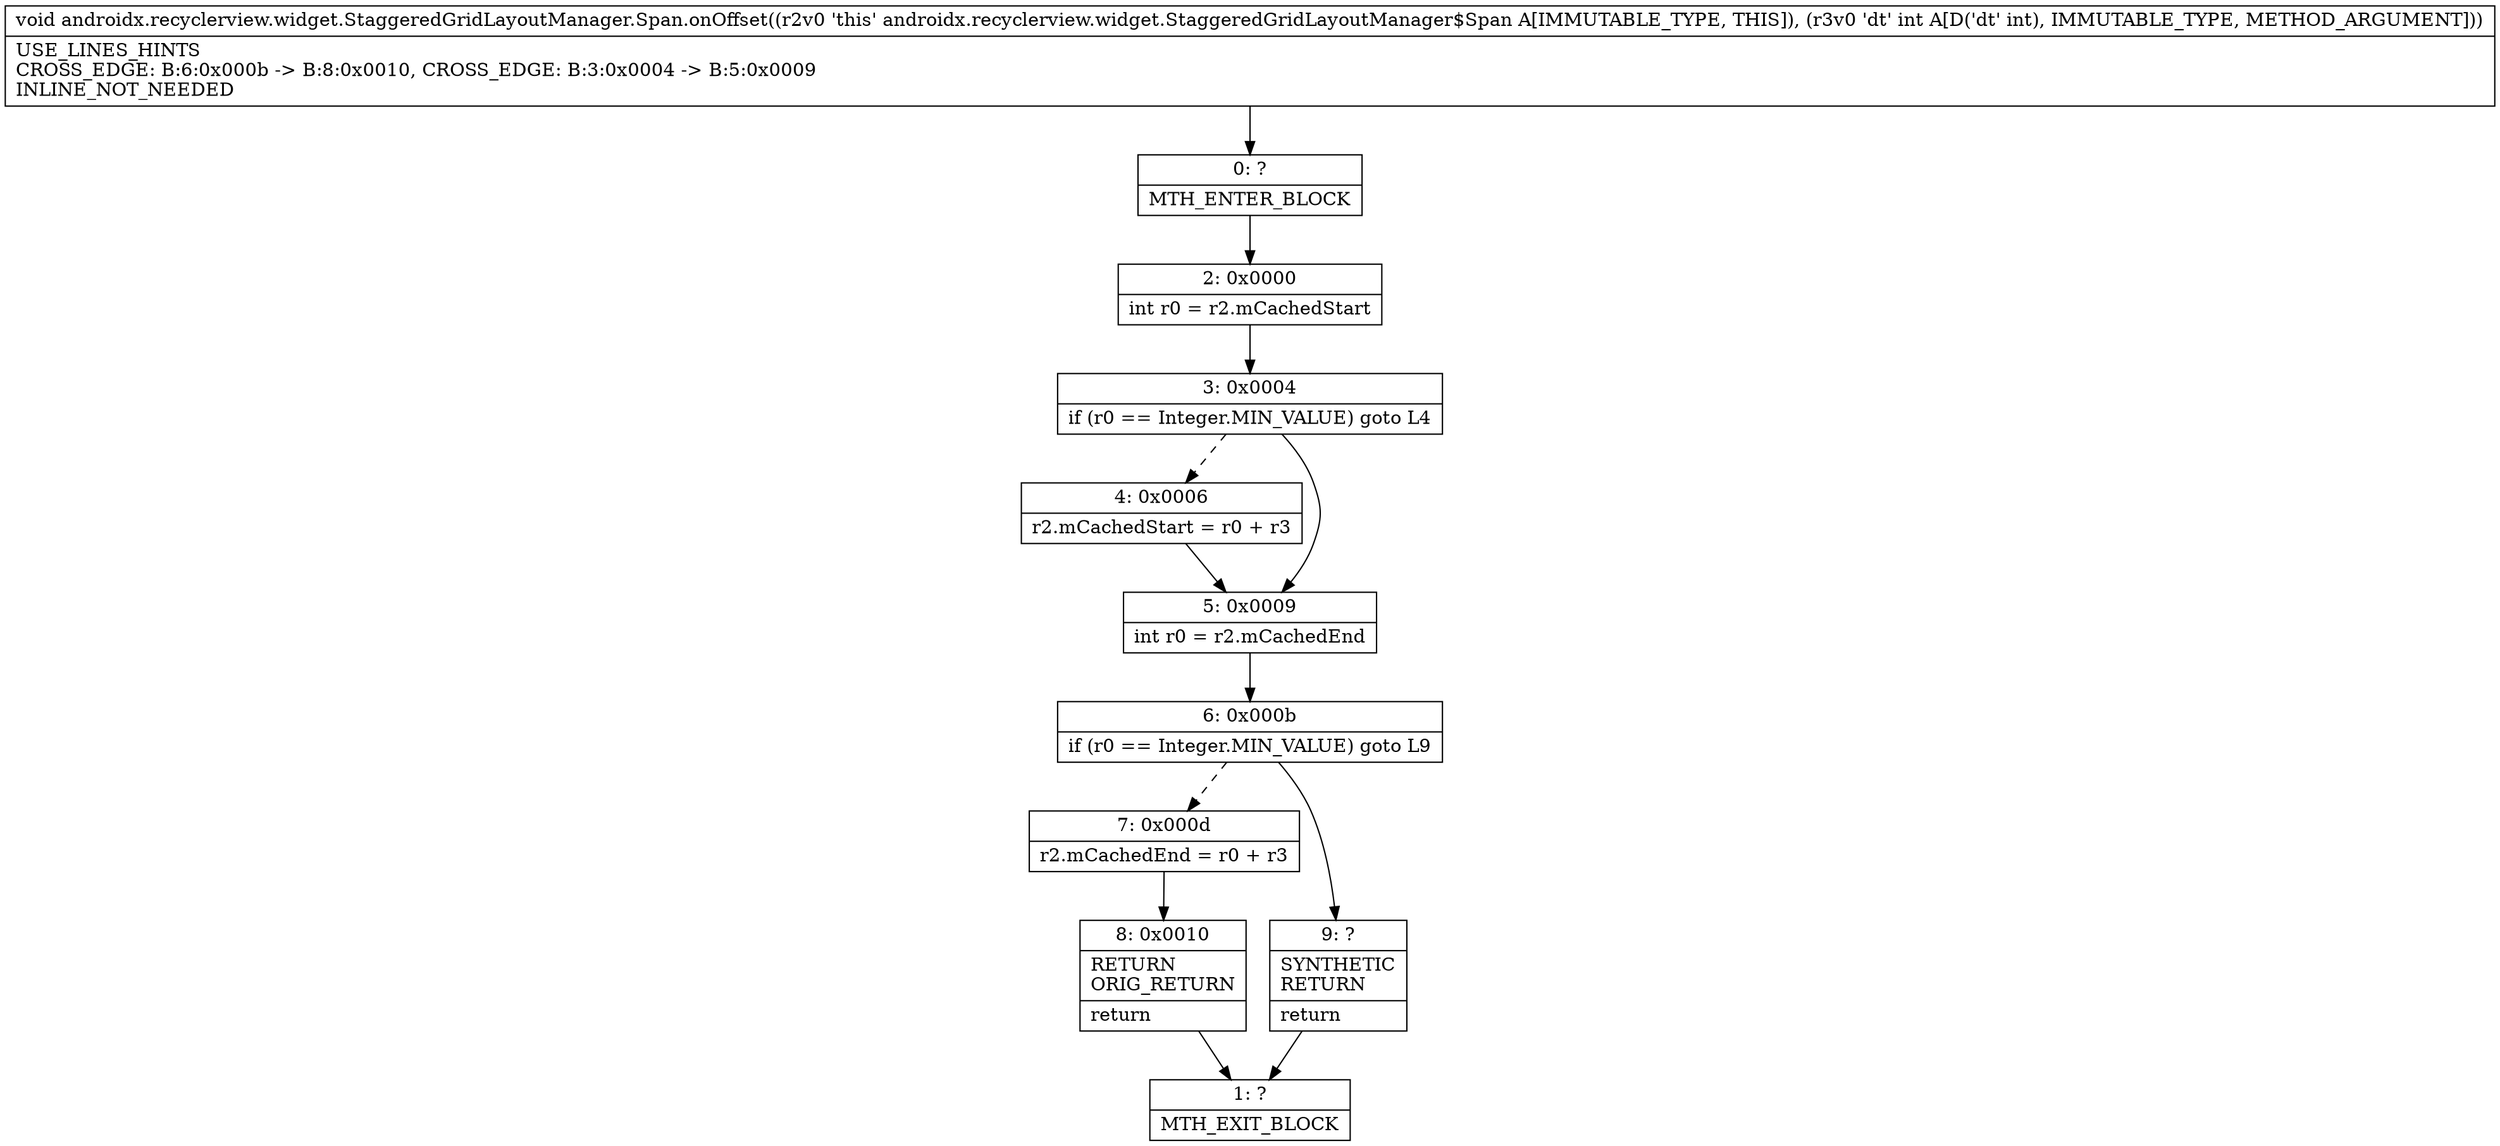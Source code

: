 digraph "CFG forandroidx.recyclerview.widget.StaggeredGridLayoutManager.Span.onOffset(I)V" {
Node_0 [shape=record,label="{0\:\ ?|MTH_ENTER_BLOCK\l}"];
Node_2 [shape=record,label="{2\:\ 0x0000|int r0 = r2.mCachedStart\l}"];
Node_3 [shape=record,label="{3\:\ 0x0004|if (r0 == Integer.MIN_VALUE) goto L4\l}"];
Node_4 [shape=record,label="{4\:\ 0x0006|r2.mCachedStart = r0 + r3\l}"];
Node_5 [shape=record,label="{5\:\ 0x0009|int r0 = r2.mCachedEnd\l}"];
Node_6 [shape=record,label="{6\:\ 0x000b|if (r0 == Integer.MIN_VALUE) goto L9\l}"];
Node_7 [shape=record,label="{7\:\ 0x000d|r2.mCachedEnd = r0 + r3\l}"];
Node_8 [shape=record,label="{8\:\ 0x0010|RETURN\lORIG_RETURN\l|return\l}"];
Node_1 [shape=record,label="{1\:\ ?|MTH_EXIT_BLOCK\l}"];
Node_9 [shape=record,label="{9\:\ ?|SYNTHETIC\lRETURN\l|return\l}"];
MethodNode[shape=record,label="{void androidx.recyclerview.widget.StaggeredGridLayoutManager.Span.onOffset((r2v0 'this' androidx.recyclerview.widget.StaggeredGridLayoutManager$Span A[IMMUTABLE_TYPE, THIS]), (r3v0 'dt' int A[D('dt' int), IMMUTABLE_TYPE, METHOD_ARGUMENT]))  | USE_LINES_HINTS\lCROSS_EDGE: B:6:0x000b \-\> B:8:0x0010, CROSS_EDGE: B:3:0x0004 \-\> B:5:0x0009\lINLINE_NOT_NEEDED\l}"];
MethodNode -> Node_0;Node_0 -> Node_2;
Node_2 -> Node_3;
Node_3 -> Node_4[style=dashed];
Node_3 -> Node_5;
Node_4 -> Node_5;
Node_5 -> Node_6;
Node_6 -> Node_7[style=dashed];
Node_6 -> Node_9;
Node_7 -> Node_8;
Node_8 -> Node_1;
Node_9 -> Node_1;
}

